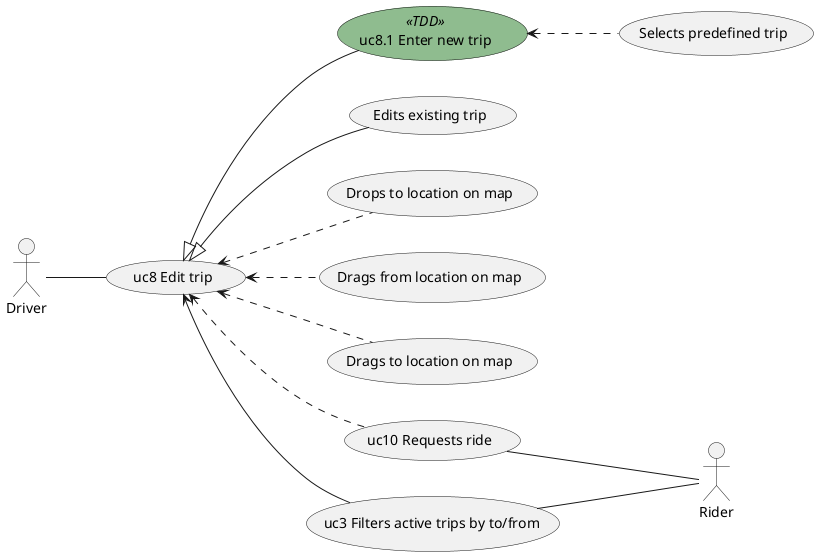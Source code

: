 @startuml
left to right direction

skinparam usecase {
	BackgroundColor<< TDD >> DarkSeaGreen
}

:rider: as "Rider"
:driver: as "Driver"

usecase uc11 as "uc8 Edit trip"
usecase uc17 as "uc8.1 Enter new trip" << TDD >>
usecase uc12 as "Selects predefined trip"
usecase uc13 as "Edits existing trip"
usecase uc14 as "Drops to location on map"
usecase uc15 as "Drags from location on map"
usecase uc16 as "Drags to location on map"

uc11 <|-down- uc17
uc11 <|-- uc13
driver -- uc11
uc17 <.. uc12
uc11 <.. uc14
uc11 <.. uc15
uc11 <.. uc16

usecase uc21 as "uc10 Requests ride"
usecase uc22 as "uc3 Filters active trips by to/from"
uc11 <.. uc21

uc11 <-- uc22

uc21 -- rider
uc22 -- rider


'usecase uc31 as "Creates group"
'usecase uc32 as "Invites member"
'usecase uc33 as "Joins group"
'usecase uc34 as "Requests membership"
'usecase uc35 as "Confirms membership"

'manager -- uc31
'uc31 <.. uc32
'uc32 <.. uc33
'uc33 -- user
'uc34 -- user
'uc34 <.. uc35
'uc35 <-- uc33
'manager -- uc35

@enduml
